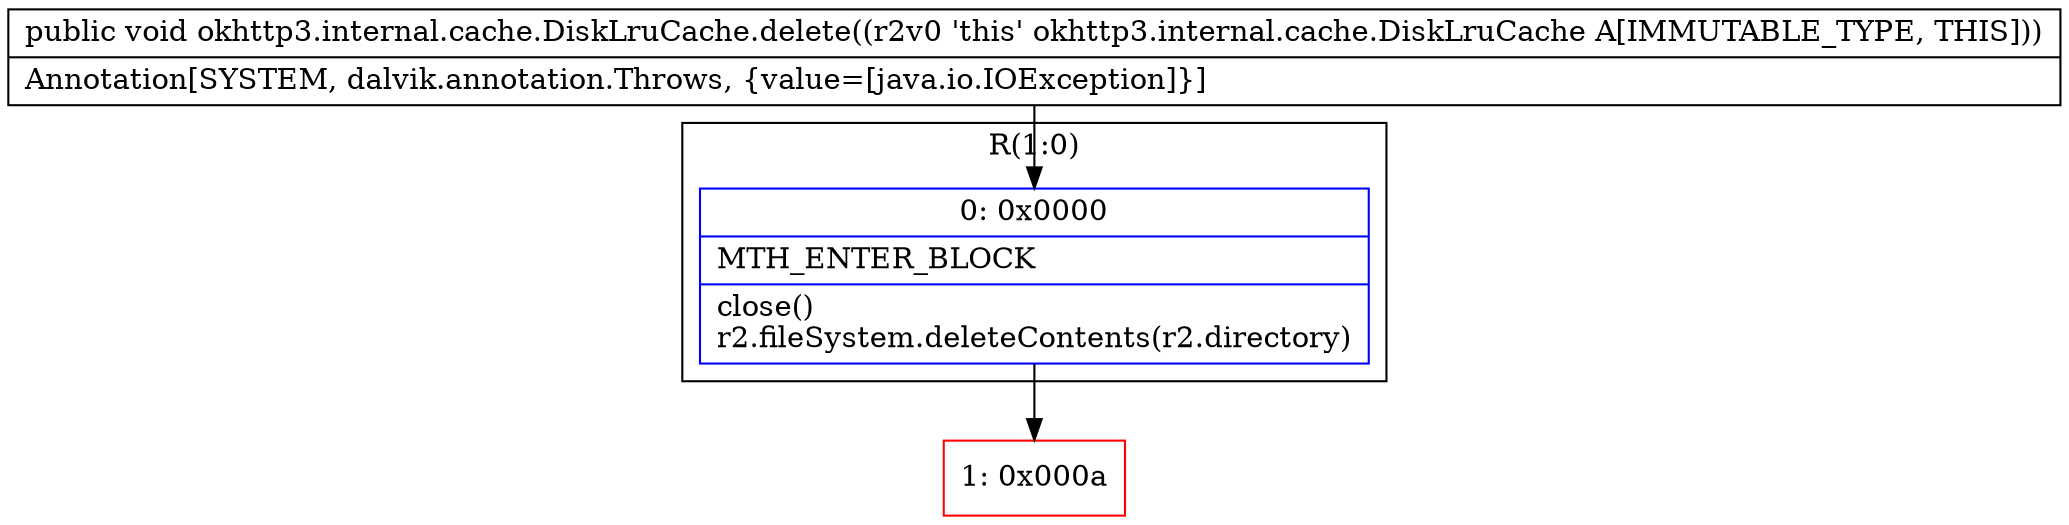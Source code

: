 digraph "CFG forokhttp3.internal.cache.DiskLruCache.delete()V" {
subgraph cluster_Region_1236351189 {
label = "R(1:0)";
node [shape=record,color=blue];
Node_0 [shape=record,label="{0\:\ 0x0000|MTH_ENTER_BLOCK\l|close()\lr2.fileSystem.deleteContents(r2.directory)\l}"];
}
Node_1 [shape=record,color=red,label="{1\:\ 0x000a}"];
MethodNode[shape=record,label="{public void okhttp3.internal.cache.DiskLruCache.delete((r2v0 'this' okhttp3.internal.cache.DiskLruCache A[IMMUTABLE_TYPE, THIS]))  | Annotation[SYSTEM, dalvik.annotation.Throws, \{value=[java.io.IOException]\}]\l}"];
MethodNode -> Node_0;
Node_0 -> Node_1;
}

